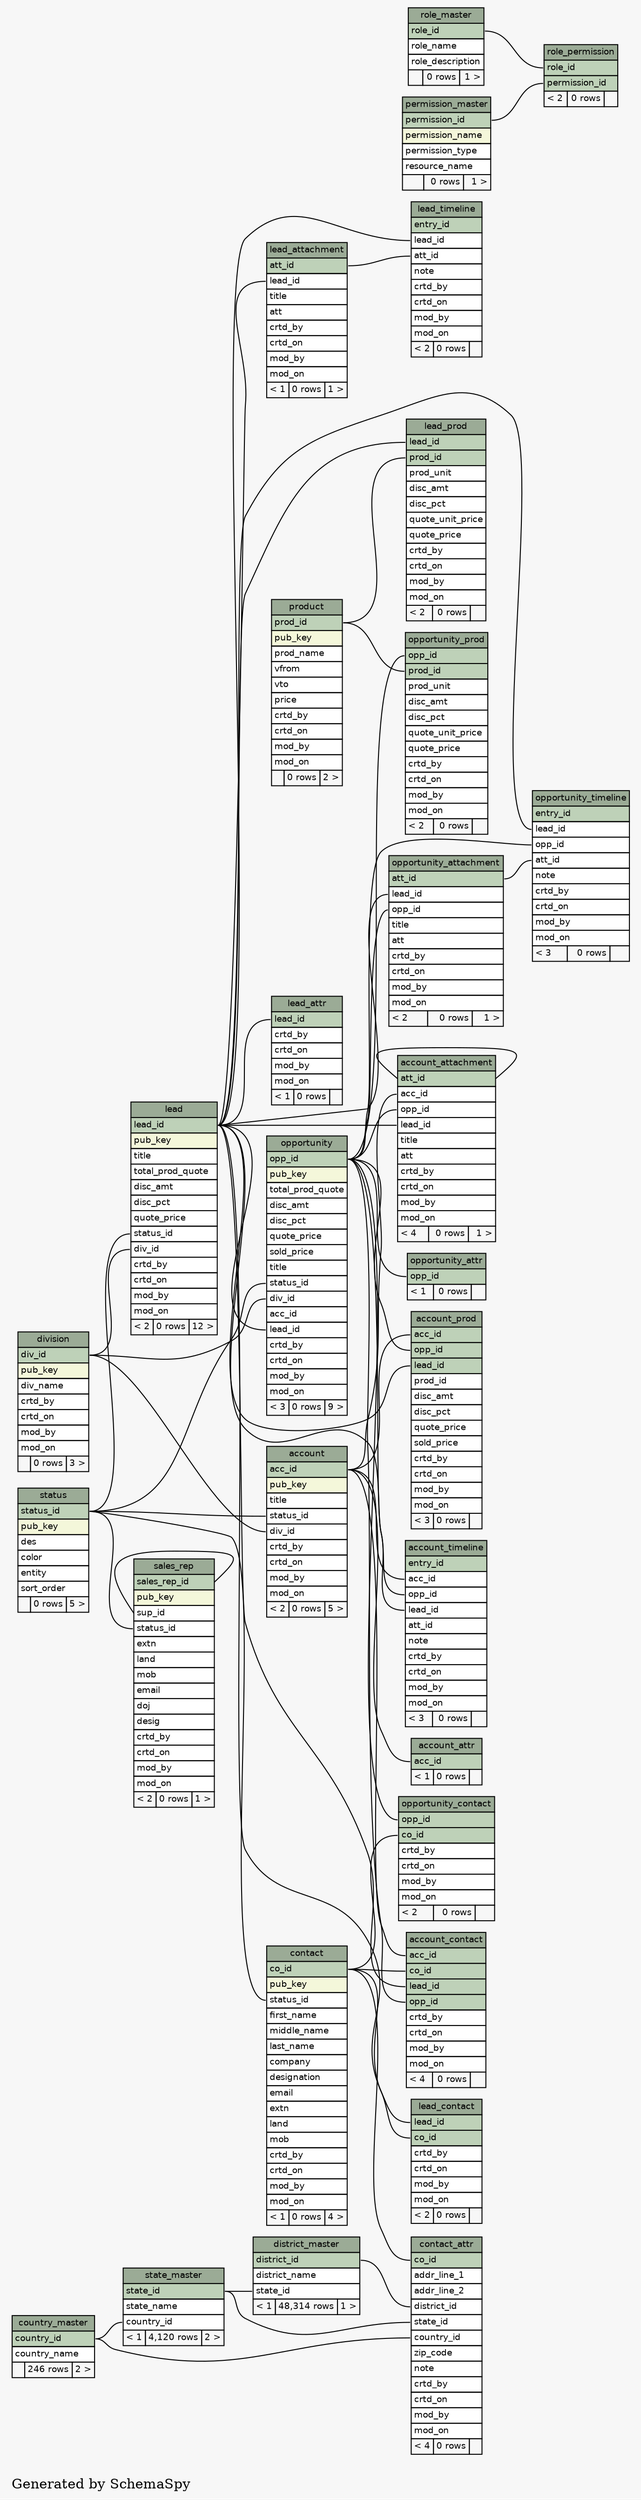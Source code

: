 // dot 2.38.0 on Windows 7 6.1
digraph "compactRelationshipsGraph" {
  graph [
    rankdir="RL"
    bgcolor="#f7f7f7"
    label="\nGenerated by SchemaSpy"
    labeljust="l"
    nodesep="0.05"
    ranksep="0.2"
  ];
  node [
    fontname="Helvetica"
    fontsize="9"
    shape="plaintext"
  ];
  edge [
    arrowsize="0.8"
  ];
  "account" [
    label=<
    <TABLE BORDER="0" CELLBORDER="1" CELLSPACING="0" BGCOLOR="#ffffff">
      <TR><TD PORT="account.heading" COLSPAN="3" BGCOLOR="#9bab96" ALIGN="CENTER">account</TD></TR>
      <TR><TD PORT="acc_id" COLSPAN="3" BGCOLOR="#bed1b8" ALIGN="LEFT">acc_id</TD></TR>
      <TR><TD PORT="pub_key" COLSPAN="3" BGCOLOR="#f4f7da" ALIGN="LEFT">pub_key</TD></TR>
      <TR><TD PORT="title" COLSPAN="3" ALIGN="LEFT">title</TD></TR>
      <TR><TD PORT="status_id" COLSPAN="3" ALIGN="LEFT">status_id</TD></TR>
      <TR><TD PORT="div_id" COLSPAN="3" ALIGN="LEFT">div_id</TD></TR>
      <TR><TD PORT="crtd_by" COLSPAN="3" ALIGN="LEFT">crtd_by</TD></TR>
      <TR><TD PORT="crtd_on" COLSPAN="3" ALIGN="LEFT">crtd_on</TD></TR>
      <TR><TD PORT="mod_by" COLSPAN="3" ALIGN="LEFT">mod_by</TD></TR>
      <TR><TD PORT="mod_on" COLSPAN="3" ALIGN="LEFT">mod_on</TD></TR>
      <TR><TD ALIGN="LEFT" BGCOLOR="#f7f7f7">&lt; 2</TD><TD ALIGN="RIGHT" BGCOLOR="#f7f7f7">0 rows</TD><TD ALIGN="RIGHT" BGCOLOR="#f7f7f7">5 &gt;</TD></TR>
    </TABLE>>
    URL="tables/account.html#"
    tooltip="account"
  ];
  "account_attachment" [
    label=<
    <TABLE BORDER="0" CELLBORDER="1" CELLSPACING="0" BGCOLOR="#ffffff">
      <TR><TD PORT="account_attachment.heading" COLSPAN="3" BGCOLOR="#9bab96" ALIGN="CENTER">account_attachment</TD></TR>
      <TR><TD PORT="att_id" COLSPAN="3" BGCOLOR="#bed1b8" ALIGN="LEFT">att_id</TD></TR>
      <TR><TD PORT="acc_id" COLSPAN="3" ALIGN="LEFT">acc_id</TD></TR>
      <TR><TD PORT="opp_id" COLSPAN="3" ALIGN="LEFT">opp_id</TD></TR>
      <TR><TD PORT="lead_id" COLSPAN="3" ALIGN="LEFT">lead_id</TD></TR>
      <TR><TD PORT="title" COLSPAN="3" ALIGN="LEFT">title</TD></TR>
      <TR><TD PORT="att" COLSPAN="3" ALIGN="LEFT">att</TD></TR>
      <TR><TD PORT="crtd_by" COLSPAN="3" ALIGN="LEFT">crtd_by</TD></TR>
      <TR><TD PORT="crtd_on" COLSPAN="3" ALIGN="LEFT">crtd_on</TD></TR>
      <TR><TD PORT="mod_by" COLSPAN="3" ALIGN="LEFT">mod_by</TD></TR>
      <TR><TD PORT="mod_on" COLSPAN="3" ALIGN="LEFT">mod_on</TD></TR>
      <TR><TD ALIGN="LEFT" BGCOLOR="#f7f7f7">&lt; 4</TD><TD ALIGN="RIGHT" BGCOLOR="#f7f7f7">0 rows</TD><TD ALIGN="RIGHT" BGCOLOR="#f7f7f7">1 &gt;</TD></TR>
    </TABLE>>
    URL="tables/account_attachment.html#"
    tooltip="account_attachment"
  ];
  "account_attr" [
    label=<
    <TABLE BORDER="0" CELLBORDER="1" CELLSPACING="0" BGCOLOR="#ffffff">
      <TR><TD PORT="account_attr.heading" COLSPAN="3" BGCOLOR="#9bab96" ALIGN="CENTER">account_attr</TD></TR>
      <TR><TD PORT="acc_id" COLSPAN="3" BGCOLOR="#bed1b8" ALIGN="LEFT">acc_id</TD></TR>
      <TR><TD ALIGN="LEFT" BGCOLOR="#f7f7f7">&lt; 1</TD><TD ALIGN="RIGHT" BGCOLOR="#f7f7f7">0 rows</TD><TD ALIGN="RIGHT" BGCOLOR="#f7f7f7">  </TD></TR>
    </TABLE>>
    URL="tables/account_attr.html#"
    tooltip="account_attr"
  ];
  "account_contact" [
    label=<
    <TABLE BORDER="0" CELLBORDER="1" CELLSPACING="0" BGCOLOR="#ffffff">
      <TR><TD PORT="account_contact.heading" COLSPAN="3" BGCOLOR="#9bab96" ALIGN="CENTER">account_contact</TD></TR>
      <TR><TD PORT="acc_id" COLSPAN="3" BGCOLOR="#bed1b8" ALIGN="LEFT">acc_id</TD></TR>
      <TR><TD PORT="co_id" COLSPAN="3" BGCOLOR="#bed1b8" ALIGN="LEFT">co_id</TD></TR>
      <TR><TD PORT="lead_id" COLSPAN="3" BGCOLOR="#bed1b8" ALIGN="LEFT">lead_id</TD></TR>
      <TR><TD PORT="opp_id" COLSPAN="3" BGCOLOR="#bed1b8" ALIGN="LEFT">opp_id</TD></TR>
      <TR><TD PORT="crtd_by" COLSPAN="3" ALIGN="LEFT">crtd_by</TD></TR>
      <TR><TD PORT="crtd_on" COLSPAN="3" ALIGN="LEFT">crtd_on</TD></TR>
      <TR><TD PORT="mod_by" COLSPAN="3" ALIGN="LEFT">mod_by</TD></TR>
      <TR><TD PORT="mod_on" COLSPAN="3" ALIGN="LEFT">mod_on</TD></TR>
      <TR><TD ALIGN="LEFT" BGCOLOR="#f7f7f7">&lt; 4</TD><TD ALIGN="RIGHT" BGCOLOR="#f7f7f7">0 rows</TD><TD ALIGN="RIGHT" BGCOLOR="#f7f7f7">  </TD></TR>
    </TABLE>>
    URL="tables/account_contact.html#"
    tooltip="account_contact"
  ];
  "account_prod" [
    label=<
    <TABLE BORDER="0" CELLBORDER="1" CELLSPACING="0" BGCOLOR="#ffffff">
      <TR><TD PORT="account_prod.heading" COLSPAN="3" BGCOLOR="#9bab96" ALIGN="CENTER">account_prod</TD></TR>
      <TR><TD PORT="acc_id" COLSPAN="3" BGCOLOR="#bed1b8" ALIGN="LEFT">acc_id</TD></TR>
      <TR><TD PORT="opp_id" COLSPAN="3" BGCOLOR="#bed1b8" ALIGN="LEFT">opp_id</TD></TR>
      <TR><TD PORT="lead_id" COLSPAN="3" BGCOLOR="#bed1b8" ALIGN="LEFT">lead_id</TD></TR>
      <TR><TD PORT="prod_id" COLSPAN="3" ALIGN="LEFT">prod_id</TD></TR>
      <TR><TD PORT="disc_amt" COLSPAN="3" ALIGN="LEFT">disc_amt</TD></TR>
      <TR><TD PORT="disc_pct" COLSPAN="3" ALIGN="LEFT">disc_pct</TD></TR>
      <TR><TD PORT="quote_price" COLSPAN="3" ALIGN="LEFT">quote_price</TD></TR>
      <TR><TD PORT="sold_price" COLSPAN="3" ALIGN="LEFT">sold_price</TD></TR>
      <TR><TD PORT="crtd_by" COLSPAN="3" ALIGN="LEFT">crtd_by</TD></TR>
      <TR><TD PORT="crtd_on" COLSPAN="3" ALIGN="LEFT">crtd_on</TD></TR>
      <TR><TD PORT="mod_by" COLSPAN="3" ALIGN="LEFT">mod_by</TD></TR>
      <TR><TD PORT="mod_on" COLSPAN="3" ALIGN="LEFT">mod_on</TD></TR>
      <TR><TD ALIGN="LEFT" BGCOLOR="#f7f7f7">&lt; 3</TD><TD ALIGN="RIGHT" BGCOLOR="#f7f7f7">0 rows</TD><TD ALIGN="RIGHT" BGCOLOR="#f7f7f7">  </TD></TR>
    </TABLE>>
    URL="tables/account_prod.html#"
    tooltip="account_prod"
  ];
  "account_timeline" [
    label=<
    <TABLE BORDER="0" CELLBORDER="1" CELLSPACING="0" BGCOLOR="#ffffff">
      <TR><TD PORT="account_timeline.heading" COLSPAN="3" BGCOLOR="#9bab96" ALIGN="CENTER">account_timeline</TD></TR>
      <TR><TD PORT="entry_id" COLSPAN="3" BGCOLOR="#bed1b8" ALIGN="LEFT">entry_id</TD></TR>
      <TR><TD PORT="acc_id" COLSPAN="3" ALIGN="LEFT">acc_id</TD></TR>
      <TR><TD PORT="opp_id" COLSPAN="3" ALIGN="LEFT">opp_id</TD></TR>
      <TR><TD PORT="lead_id" COLSPAN="3" ALIGN="LEFT">lead_id</TD></TR>
      <TR><TD PORT="att_id" COLSPAN="3" ALIGN="LEFT">att_id</TD></TR>
      <TR><TD PORT="note" COLSPAN="3" ALIGN="LEFT">note</TD></TR>
      <TR><TD PORT="crtd_by" COLSPAN="3" ALIGN="LEFT">crtd_by</TD></TR>
      <TR><TD PORT="crtd_on" COLSPAN="3" ALIGN="LEFT">crtd_on</TD></TR>
      <TR><TD PORT="mod_by" COLSPAN="3" ALIGN="LEFT">mod_by</TD></TR>
      <TR><TD PORT="mod_on" COLSPAN="3" ALIGN="LEFT">mod_on</TD></TR>
      <TR><TD ALIGN="LEFT" BGCOLOR="#f7f7f7">&lt; 3</TD><TD ALIGN="RIGHT" BGCOLOR="#f7f7f7">0 rows</TD><TD ALIGN="RIGHT" BGCOLOR="#f7f7f7">  </TD></TR>
    </TABLE>>
    URL="tables/account_timeline.html#"
    tooltip="account_timeline"
  ];
  "contact" [
    label=<
    <TABLE BORDER="0" CELLBORDER="1" CELLSPACING="0" BGCOLOR="#ffffff">
      <TR><TD PORT="contact.heading" COLSPAN="3" BGCOLOR="#9bab96" ALIGN="CENTER">contact</TD></TR>
      <TR><TD PORT="co_id" COLSPAN="3" BGCOLOR="#bed1b8" ALIGN="LEFT">co_id</TD></TR>
      <TR><TD PORT="pub_key" COLSPAN="3" BGCOLOR="#f4f7da" ALIGN="LEFT">pub_key</TD></TR>
      <TR><TD PORT="status_id" COLSPAN="3" ALIGN="LEFT">status_id</TD></TR>
      <TR><TD PORT="first_name" COLSPAN="3" ALIGN="LEFT">first_name</TD></TR>
      <TR><TD PORT="middle_name" COLSPAN="3" ALIGN="LEFT">middle_name</TD></TR>
      <TR><TD PORT="last_name" COLSPAN="3" ALIGN="LEFT">last_name</TD></TR>
      <TR><TD PORT="company" COLSPAN="3" ALIGN="LEFT">company</TD></TR>
      <TR><TD PORT="designation" COLSPAN="3" ALIGN="LEFT">designation</TD></TR>
      <TR><TD PORT="email" COLSPAN="3" ALIGN="LEFT">email</TD></TR>
      <TR><TD PORT="extn" COLSPAN="3" ALIGN="LEFT">extn</TD></TR>
      <TR><TD PORT="land" COLSPAN="3" ALIGN="LEFT">land</TD></TR>
      <TR><TD PORT="mob" COLSPAN="3" ALIGN="LEFT">mob</TD></TR>
      <TR><TD PORT="crtd_by" COLSPAN="3" ALIGN="LEFT">crtd_by</TD></TR>
      <TR><TD PORT="crtd_on" COLSPAN="3" ALIGN="LEFT">crtd_on</TD></TR>
      <TR><TD PORT="mod_by" COLSPAN="3" ALIGN="LEFT">mod_by</TD></TR>
      <TR><TD PORT="mod_on" COLSPAN="3" ALIGN="LEFT">mod_on</TD></TR>
      <TR><TD ALIGN="LEFT" BGCOLOR="#f7f7f7">&lt; 1</TD><TD ALIGN="RIGHT" BGCOLOR="#f7f7f7">0 rows</TD><TD ALIGN="RIGHT" BGCOLOR="#f7f7f7">4 &gt;</TD></TR>
    </TABLE>>
    URL="tables/contact.html#"
    tooltip="contact"
  ];
  "contact_attr" [
    label=<
    <TABLE BORDER="0" CELLBORDER="1" CELLSPACING="0" BGCOLOR="#ffffff">
      <TR><TD PORT="contact_attr.heading" COLSPAN="3" BGCOLOR="#9bab96" ALIGN="CENTER">contact_attr</TD></TR>
      <TR><TD PORT="co_id" COLSPAN="3" BGCOLOR="#bed1b8" ALIGN="LEFT">co_id</TD></TR>
      <TR><TD PORT="addr_line_1" COLSPAN="3" ALIGN="LEFT">addr_line_1</TD></TR>
      <TR><TD PORT="addr_line_2" COLSPAN="3" ALIGN="LEFT">addr_line_2</TD></TR>
      <TR><TD PORT="district_id" COLSPAN="3" ALIGN="LEFT">district_id</TD></TR>
      <TR><TD PORT="state_id" COLSPAN="3" ALIGN="LEFT">state_id</TD></TR>
      <TR><TD PORT="country_id" COLSPAN="3" ALIGN="LEFT">country_id</TD></TR>
      <TR><TD PORT="zip_code" COLSPAN="3" ALIGN="LEFT">zip_code</TD></TR>
      <TR><TD PORT="note" COLSPAN="3" ALIGN="LEFT">note</TD></TR>
      <TR><TD PORT="crtd_by" COLSPAN="3" ALIGN="LEFT">crtd_by</TD></TR>
      <TR><TD PORT="crtd_on" COLSPAN="3" ALIGN="LEFT">crtd_on</TD></TR>
      <TR><TD PORT="mod_by" COLSPAN="3" ALIGN="LEFT">mod_by</TD></TR>
      <TR><TD PORT="mod_on" COLSPAN="3" ALIGN="LEFT">mod_on</TD></TR>
      <TR><TD ALIGN="LEFT" BGCOLOR="#f7f7f7">&lt; 4</TD><TD ALIGN="RIGHT" BGCOLOR="#f7f7f7">0 rows</TD><TD ALIGN="RIGHT" BGCOLOR="#f7f7f7">  </TD></TR>
    </TABLE>>
    URL="tables/contact_attr.html#"
    tooltip="contact_attr"
  ];
  "country_master" [
    label=<
    <TABLE BORDER="0" CELLBORDER="1" CELLSPACING="0" BGCOLOR="#ffffff">
      <TR><TD PORT="country_master.heading" COLSPAN="3" BGCOLOR="#9bab96" ALIGN="CENTER">country_master</TD></TR>
      <TR><TD PORT="country_id" COLSPAN="3" BGCOLOR="#bed1b8" ALIGN="LEFT">country_id</TD></TR>
      <TR><TD PORT="country_name" COLSPAN="3" ALIGN="LEFT">country_name</TD></TR>
      <TR><TD ALIGN="LEFT" BGCOLOR="#f7f7f7">  </TD><TD ALIGN="RIGHT" BGCOLOR="#f7f7f7">246 rows</TD><TD ALIGN="RIGHT" BGCOLOR="#f7f7f7">2 &gt;</TD></TR>
    </TABLE>>
    URL="tables/country_master.html#"
    tooltip="country_master"
  ];
  "district_master" [
    label=<
    <TABLE BORDER="0" CELLBORDER="1" CELLSPACING="0" BGCOLOR="#ffffff">
      <TR><TD PORT="district_master.heading" COLSPAN="3" BGCOLOR="#9bab96" ALIGN="CENTER">district_master</TD></TR>
      <TR><TD PORT="district_id" COLSPAN="3" BGCOLOR="#bed1b8" ALIGN="LEFT">district_id</TD></TR>
      <TR><TD PORT="district_name" COLSPAN="3" ALIGN="LEFT">district_name</TD></TR>
      <TR><TD PORT="state_id" COLSPAN="3" ALIGN="LEFT">state_id</TD></TR>
      <TR><TD ALIGN="LEFT" BGCOLOR="#f7f7f7">&lt; 1</TD><TD ALIGN="RIGHT" BGCOLOR="#f7f7f7">48,314 rows</TD><TD ALIGN="RIGHT" BGCOLOR="#f7f7f7">1 &gt;</TD></TR>
    </TABLE>>
    URL="tables/district_master.html#"
    tooltip="district_master"
  ];
  "division" [
    label=<
    <TABLE BORDER="0" CELLBORDER="1" CELLSPACING="0" BGCOLOR="#ffffff">
      <TR><TD PORT="division.heading" COLSPAN="3" BGCOLOR="#9bab96" ALIGN="CENTER">division</TD></TR>
      <TR><TD PORT="div_id" COLSPAN="3" BGCOLOR="#bed1b8" ALIGN="LEFT">div_id</TD></TR>
      <TR><TD PORT="pub_key" COLSPAN="3" BGCOLOR="#f4f7da" ALIGN="LEFT">pub_key</TD></TR>
      <TR><TD PORT="div_name" COLSPAN="3" ALIGN="LEFT">div_name</TD></TR>
      <TR><TD PORT="crtd_by" COLSPAN="3" ALIGN="LEFT">crtd_by</TD></TR>
      <TR><TD PORT="crtd_on" COLSPAN="3" ALIGN="LEFT">crtd_on</TD></TR>
      <TR><TD PORT="mod_by" COLSPAN="3" ALIGN="LEFT">mod_by</TD></TR>
      <TR><TD PORT="mod_on" COLSPAN="3" ALIGN="LEFT">mod_on</TD></TR>
      <TR><TD ALIGN="LEFT" BGCOLOR="#f7f7f7">  </TD><TD ALIGN="RIGHT" BGCOLOR="#f7f7f7">0 rows</TD><TD ALIGN="RIGHT" BGCOLOR="#f7f7f7">3 &gt;</TD></TR>
    </TABLE>>
    URL="tables/division.html#"
    tooltip="division"
  ];
  "lead" [
    label=<
    <TABLE BORDER="0" CELLBORDER="1" CELLSPACING="0" BGCOLOR="#ffffff">
      <TR><TD PORT="lead.heading" COLSPAN="3" BGCOLOR="#9bab96" ALIGN="CENTER">lead</TD></TR>
      <TR><TD PORT="lead_id" COLSPAN="3" BGCOLOR="#bed1b8" ALIGN="LEFT">lead_id</TD></TR>
      <TR><TD PORT="pub_key" COLSPAN="3" BGCOLOR="#f4f7da" ALIGN="LEFT">pub_key</TD></TR>
      <TR><TD PORT="title" COLSPAN="3" ALIGN="LEFT">title</TD></TR>
      <TR><TD PORT="total_prod_quote" COLSPAN="3" ALIGN="LEFT">total_prod_quote</TD></TR>
      <TR><TD PORT="disc_amt" COLSPAN="3" ALIGN="LEFT">disc_amt</TD></TR>
      <TR><TD PORT="disc_pct" COLSPAN="3" ALIGN="LEFT">disc_pct</TD></TR>
      <TR><TD PORT="quote_price" COLSPAN="3" ALIGN="LEFT">quote_price</TD></TR>
      <TR><TD PORT="status_id" COLSPAN="3" ALIGN="LEFT">status_id</TD></TR>
      <TR><TD PORT="div_id" COLSPAN="3" ALIGN="LEFT">div_id</TD></TR>
      <TR><TD PORT="crtd_by" COLSPAN="3" ALIGN="LEFT">crtd_by</TD></TR>
      <TR><TD PORT="crtd_on" COLSPAN="3" ALIGN="LEFT">crtd_on</TD></TR>
      <TR><TD PORT="mod_by" COLSPAN="3" ALIGN="LEFT">mod_by</TD></TR>
      <TR><TD PORT="mod_on" COLSPAN="3" ALIGN="LEFT">mod_on</TD></TR>
      <TR><TD ALIGN="LEFT" BGCOLOR="#f7f7f7">&lt; 2</TD><TD ALIGN="RIGHT" BGCOLOR="#f7f7f7">0 rows</TD><TD ALIGN="RIGHT" BGCOLOR="#f7f7f7">12 &gt;</TD></TR>
    </TABLE>>
    URL="tables/lead.html#"
    tooltip="lead"
  ];
  "lead_attachment" [
    label=<
    <TABLE BORDER="0" CELLBORDER="1" CELLSPACING="0" BGCOLOR="#ffffff">
      <TR><TD PORT="lead_attachment.heading" COLSPAN="3" BGCOLOR="#9bab96" ALIGN="CENTER">lead_attachment</TD></TR>
      <TR><TD PORT="att_id" COLSPAN="3" BGCOLOR="#bed1b8" ALIGN="LEFT">att_id</TD></TR>
      <TR><TD PORT="lead_id" COLSPAN="3" ALIGN="LEFT">lead_id</TD></TR>
      <TR><TD PORT="title" COLSPAN="3" ALIGN="LEFT">title</TD></TR>
      <TR><TD PORT="att" COLSPAN="3" ALIGN="LEFT">att</TD></TR>
      <TR><TD PORT="crtd_by" COLSPAN="3" ALIGN="LEFT">crtd_by</TD></TR>
      <TR><TD PORT="crtd_on" COLSPAN="3" ALIGN="LEFT">crtd_on</TD></TR>
      <TR><TD PORT="mod_by" COLSPAN="3" ALIGN="LEFT">mod_by</TD></TR>
      <TR><TD PORT="mod_on" COLSPAN="3" ALIGN="LEFT">mod_on</TD></TR>
      <TR><TD ALIGN="LEFT" BGCOLOR="#f7f7f7">&lt; 1</TD><TD ALIGN="RIGHT" BGCOLOR="#f7f7f7">0 rows</TD><TD ALIGN="RIGHT" BGCOLOR="#f7f7f7">1 &gt;</TD></TR>
    </TABLE>>
    URL="tables/lead_attachment.html#"
    tooltip="lead_attachment"
  ];
  "lead_attr" [
    label=<
    <TABLE BORDER="0" CELLBORDER="1" CELLSPACING="0" BGCOLOR="#ffffff">
      <TR><TD PORT="lead_attr.heading" COLSPAN="3" BGCOLOR="#9bab96" ALIGN="CENTER">lead_attr</TD></TR>
      <TR><TD PORT="lead_id" COLSPAN="3" BGCOLOR="#bed1b8" ALIGN="LEFT">lead_id</TD></TR>
      <TR><TD PORT="crtd_by" COLSPAN="3" ALIGN="LEFT">crtd_by</TD></TR>
      <TR><TD PORT="crtd_on" COLSPAN="3" ALIGN="LEFT">crtd_on</TD></TR>
      <TR><TD PORT="mod_by" COLSPAN="3" ALIGN="LEFT">mod_by</TD></TR>
      <TR><TD PORT="mod_on" COLSPAN="3" ALIGN="LEFT">mod_on</TD></TR>
      <TR><TD ALIGN="LEFT" BGCOLOR="#f7f7f7">&lt; 1</TD><TD ALIGN="RIGHT" BGCOLOR="#f7f7f7">0 rows</TD><TD ALIGN="RIGHT" BGCOLOR="#f7f7f7">  </TD></TR>
    </TABLE>>
    URL="tables/lead_attr.html#"
    tooltip="lead_attr"
  ];
  "lead_contact" [
    label=<
    <TABLE BORDER="0" CELLBORDER="1" CELLSPACING="0" BGCOLOR="#ffffff">
      <TR><TD PORT="lead_contact.heading" COLSPAN="3" BGCOLOR="#9bab96" ALIGN="CENTER">lead_contact</TD></TR>
      <TR><TD PORT="lead_id" COLSPAN="3" BGCOLOR="#bed1b8" ALIGN="LEFT">lead_id</TD></TR>
      <TR><TD PORT="co_id" COLSPAN="3" BGCOLOR="#bed1b8" ALIGN="LEFT">co_id</TD></TR>
      <TR><TD PORT="crtd_by" COLSPAN="3" ALIGN="LEFT">crtd_by</TD></TR>
      <TR><TD PORT="crtd_on" COLSPAN="3" ALIGN="LEFT">crtd_on</TD></TR>
      <TR><TD PORT="mod_by" COLSPAN="3" ALIGN="LEFT">mod_by</TD></TR>
      <TR><TD PORT="mod_on" COLSPAN="3" ALIGN="LEFT">mod_on</TD></TR>
      <TR><TD ALIGN="LEFT" BGCOLOR="#f7f7f7">&lt; 2</TD><TD ALIGN="RIGHT" BGCOLOR="#f7f7f7">0 rows</TD><TD ALIGN="RIGHT" BGCOLOR="#f7f7f7">  </TD></TR>
    </TABLE>>
    URL="tables/lead_contact.html#"
    tooltip="lead_contact"
  ];
  "lead_prod" [
    label=<
    <TABLE BORDER="0" CELLBORDER="1" CELLSPACING="0" BGCOLOR="#ffffff">
      <TR><TD PORT="lead_prod.heading" COLSPAN="3" BGCOLOR="#9bab96" ALIGN="CENTER">lead_prod</TD></TR>
      <TR><TD PORT="lead_id" COLSPAN="3" BGCOLOR="#bed1b8" ALIGN="LEFT">lead_id</TD></TR>
      <TR><TD PORT="prod_id" COLSPAN="3" BGCOLOR="#bed1b8" ALIGN="LEFT">prod_id</TD></TR>
      <TR><TD PORT="prod_unit" COLSPAN="3" ALIGN="LEFT">prod_unit</TD></TR>
      <TR><TD PORT="disc_amt" COLSPAN="3" ALIGN="LEFT">disc_amt</TD></TR>
      <TR><TD PORT="disc_pct" COLSPAN="3" ALIGN="LEFT">disc_pct</TD></TR>
      <TR><TD PORT="quote_unit_price" COLSPAN="3" ALIGN="LEFT">quote_unit_price</TD></TR>
      <TR><TD PORT="quote_price" COLSPAN="3" ALIGN="LEFT">quote_price</TD></TR>
      <TR><TD PORT="crtd_by" COLSPAN="3" ALIGN="LEFT">crtd_by</TD></TR>
      <TR><TD PORT="crtd_on" COLSPAN="3" ALIGN="LEFT">crtd_on</TD></TR>
      <TR><TD PORT="mod_by" COLSPAN="3" ALIGN="LEFT">mod_by</TD></TR>
      <TR><TD PORT="mod_on" COLSPAN="3" ALIGN="LEFT">mod_on</TD></TR>
      <TR><TD ALIGN="LEFT" BGCOLOR="#f7f7f7">&lt; 2</TD><TD ALIGN="RIGHT" BGCOLOR="#f7f7f7">0 rows</TD><TD ALIGN="RIGHT" BGCOLOR="#f7f7f7">  </TD></TR>
    </TABLE>>
    URL="tables/lead_prod.html#"
    tooltip="lead_prod"
  ];
  "lead_timeline" [
    label=<
    <TABLE BORDER="0" CELLBORDER="1" CELLSPACING="0" BGCOLOR="#ffffff">
      <TR><TD PORT="lead_timeline.heading" COLSPAN="3" BGCOLOR="#9bab96" ALIGN="CENTER">lead_timeline</TD></TR>
      <TR><TD PORT="entry_id" COLSPAN="3" BGCOLOR="#bed1b8" ALIGN="LEFT">entry_id</TD></TR>
      <TR><TD PORT="lead_id" COLSPAN="3" ALIGN="LEFT">lead_id</TD></TR>
      <TR><TD PORT="att_id" COLSPAN="3" ALIGN="LEFT">att_id</TD></TR>
      <TR><TD PORT="note" COLSPAN="3" ALIGN="LEFT">note</TD></TR>
      <TR><TD PORT="crtd_by" COLSPAN="3" ALIGN="LEFT">crtd_by</TD></TR>
      <TR><TD PORT="crtd_on" COLSPAN="3" ALIGN="LEFT">crtd_on</TD></TR>
      <TR><TD PORT="mod_by" COLSPAN="3" ALIGN="LEFT">mod_by</TD></TR>
      <TR><TD PORT="mod_on" COLSPAN="3" ALIGN="LEFT">mod_on</TD></TR>
      <TR><TD ALIGN="LEFT" BGCOLOR="#f7f7f7">&lt; 2</TD><TD ALIGN="RIGHT" BGCOLOR="#f7f7f7">0 rows</TD><TD ALIGN="RIGHT" BGCOLOR="#f7f7f7">  </TD></TR>
    </TABLE>>
    URL="tables/lead_timeline.html#"
    tooltip="lead_timeline"
  ];
  "opportunity" [
    label=<
    <TABLE BORDER="0" CELLBORDER="1" CELLSPACING="0" BGCOLOR="#ffffff">
      <TR><TD PORT="opportunity.heading" COLSPAN="3" BGCOLOR="#9bab96" ALIGN="CENTER">opportunity</TD></TR>
      <TR><TD PORT="opp_id" COLSPAN="3" BGCOLOR="#bed1b8" ALIGN="LEFT">opp_id</TD></TR>
      <TR><TD PORT="pub_key" COLSPAN="3" BGCOLOR="#f4f7da" ALIGN="LEFT">pub_key</TD></TR>
      <TR><TD PORT="total_prod_quote" COLSPAN="3" ALIGN="LEFT">total_prod_quote</TD></TR>
      <TR><TD PORT="disc_amt" COLSPAN="3" ALIGN="LEFT">disc_amt</TD></TR>
      <TR><TD PORT="disc_pct" COLSPAN="3" ALIGN="LEFT">disc_pct</TD></TR>
      <TR><TD PORT="quote_price" COLSPAN="3" ALIGN="LEFT">quote_price</TD></TR>
      <TR><TD PORT="sold_price" COLSPAN="3" ALIGN="LEFT">sold_price</TD></TR>
      <TR><TD PORT="title" COLSPAN="3" ALIGN="LEFT">title</TD></TR>
      <TR><TD PORT="status_id" COLSPAN="3" ALIGN="LEFT">status_id</TD></TR>
      <TR><TD PORT="div_id" COLSPAN="3" ALIGN="LEFT">div_id</TD></TR>
      <TR><TD PORT="acc_id" COLSPAN="3" ALIGN="LEFT">acc_id</TD></TR>
      <TR><TD PORT="lead_id" COLSPAN="3" ALIGN="LEFT">lead_id</TD></TR>
      <TR><TD PORT="crtd_by" COLSPAN="3" ALIGN="LEFT">crtd_by</TD></TR>
      <TR><TD PORT="crtd_on" COLSPAN="3" ALIGN="LEFT">crtd_on</TD></TR>
      <TR><TD PORT="mod_by" COLSPAN="3" ALIGN="LEFT">mod_by</TD></TR>
      <TR><TD PORT="mod_on" COLSPAN="3" ALIGN="LEFT">mod_on</TD></TR>
      <TR><TD ALIGN="LEFT" BGCOLOR="#f7f7f7">&lt; 3</TD><TD ALIGN="RIGHT" BGCOLOR="#f7f7f7">0 rows</TD><TD ALIGN="RIGHT" BGCOLOR="#f7f7f7">9 &gt;</TD></TR>
    </TABLE>>
    URL="tables/opportunity.html#"
    tooltip="opportunity"
  ];
  "opportunity_attachment" [
    label=<
    <TABLE BORDER="0" CELLBORDER="1" CELLSPACING="0" BGCOLOR="#ffffff">
      <TR><TD PORT="opportunity_attachment.heading" COLSPAN="3" BGCOLOR="#9bab96" ALIGN="CENTER">opportunity_attachment</TD></TR>
      <TR><TD PORT="att_id" COLSPAN="3" BGCOLOR="#bed1b8" ALIGN="LEFT">att_id</TD></TR>
      <TR><TD PORT="lead_id" COLSPAN="3" ALIGN="LEFT">lead_id</TD></TR>
      <TR><TD PORT="opp_id" COLSPAN="3" ALIGN="LEFT">opp_id</TD></TR>
      <TR><TD PORT="title" COLSPAN="3" ALIGN="LEFT">title</TD></TR>
      <TR><TD PORT="att" COLSPAN="3" ALIGN="LEFT">att</TD></TR>
      <TR><TD PORT="crtd_by" COLSPAN="3" ALIGN="LEFT">crtd_by</TD></TR>
      <TR><TD PORT="crtd_on" COLSPAN="3" ALIGN="LEFT">crtd_on</TD></TR>
      <TR><TD PORT="mod_by" COLSPAN="3" ALIGN="LEFT">mod_by</TD></TR>
      <TR><TD PORT="mod_on" COLSPAN="3" ALIGN="LEFT">mod_on</TD></TR>
      <TR><TD ALIGN="LEFT" BGCOLOR="#f7f7f7">&lt; 2</TD><TD ALIGN="RIGHT" BGCOLOR="#f7f7f7">0 rows</TD><TD ALIGN="RIGHT" BGCOLOR="#f7f7f7">1 &gt;</TD></TR>
    </TABLE>>
    URL="tables/opportunity_attachment.html#"
    tooltip="opportunity_attachment"
  ];
  "opportunity_attr" [
    label=<
    <TABLE BORDER="0" CELLBORDER="1" CELLSPACING="0" BGCOLOR="#ffffff">
      <TR><TD PORT="opportunity_attr.heading" COLSPAN="3" BGCOLOR="#9bab96" ALIGN="CENTER">opportunity_attr</TD></TR>
      <TR><TD PORT="opp_id" COLSPAN="3" BGCOLOR="#bed1b8" ALIGN="LEFT">opp_id</TD></TR>
      <TR><TD ALIGN="LEFT" BGCOLOR="#f7f7f7">&lt; 1</TD><TD ALIGN="RIGHT" BGCOLOR="#f7f7f7">0 rows</TD><TD ALIGN="RIGHT" BGCOLOR="#f7f7f7">  </TD></TR>
    </TABLE>>
    URL="tables/opportunity_attr.html#"
    tooltip="opportunity_attr"
  ];
  "opportunity_contact" [
    label=<
    <TABLE BORDER="0" CELLBORDER="1" CELLSPACING="0" BGCOLOR="#ffffff">
      <TR><TD PORT="opportunity_contact.heading" COLSPAN="3" BGCOLOR="#9bab96" ALIGN="CENTER">opportunity_contact</TD></TR>
      <TR><TD PORT="opp_id" COLSPAN="3" BGCOLOR="#bed1b8" ALIGN="LEFT">opp_id</TD></TR>
      <TR><TD PORT="co_id" COLSPAN="3" BGCOLOR="#bed1b8" ALIGN="LEFT">co_id</TD></TR>
      <TR><TD PORT="crtd_by" COLSPAN="3" ALIGN="LEFT">crtd_by</TD></TR>
      <TR><TD PORT="crtd_on" COLSPAN="3" ALIGN="LEFT">crtd_on</TD></TR>
      <TR><TD PORT="mod_by" COLSPAN="3" ALIGN="LEFT">mod_by</TD></TR>
      <TR><TD PORT="mod_on" COLSPAN="3" ALIGN="LEFT">mod_on</TD></TR>
      <TR><TD ALIGN="LEFT" BGCOLOR="#f7f7f7">&lt; 2</TD><TD ALIGN="RIGHT" BGCOLOR="#f7f7f7">0 rows</TD><TD ALIGN="RIGHT" BGCOLOR="#f7f7f7">  </TD></TR>
    </TABLE>>
    URL="tables/opportunity_contact.html#"
    tooltip="opportunity_contact"
  ];
  "opportunity_prod" [
    label=<
    <TABLE BORDER="0" CELLBORDER="1" CELLSPACING="0" BGCOLOR="#ffffff">
      <TR><TD PORT="opportunity_prod.heading" COLSPAN="3" BGCOLOR="#9bab96" ALIGN="CENTER">opportunity_prod</TD></TR>
      <TR><TD PORT="opp_id" COLSPAN="3" BGCOLOR="#bed1b8" ALIGN="LEFT">opp_id</TD></TR>
      <TR><TD PORT="prod_id" COLSPAN="3" BGCOLOR="#bed1b8" ALIGN="LEFT">prod_id</TD></TR>
      <TR><TD PORT="prod_unit" COLSPAN="3" ALIGN="LEFT">prod_unit</TD></TR>
      <TR><TD PORT="disc_amt" COLSPAN="3" ALIGN="LEFT">disc_amt</TD></TR>
      <TR><TD PORT="disc_pct" COLSPAN="3" ALIGN="LEFT">disc_pct</TD></TR>
      <TR><TD PORT="quote_unit_price" COLSPAN="3" ALIGN="LEFT">quote_unit_price</TD></TR>
      <TR><TD PORT="quote_price" COLSPAN="3" ALIGN="LEFT">quote_price</TD></TR>
      <TR><TD PORT="crtd_by" COLSPAN="3" ALIGN="LEFT">crtd_by</TD></TR>
      <TR><TD PORT="crtd_on" COLSPAN="3" ALIGN="LEFT">crtd_on</TD></TR>
      <TR><TD PORT="mod_by" COLSPAN="3" ALIGN="LEFT">mod_by</TD></TR>
      <TR><TD PORT="mod_on" COLSPAN="3" ALIGN="LEFT">mod_on</TD></TR>
      <TR><TD ALIGN="LEFT" BGCOLOR="#f7f7f7">&lt; 2</TD><TD ALIGN="RIGHT" BGCOLOR="#f7f7f7">0 rows</TD><TD ALIGN="RIGHT" BGCOLOR="#f7f7f7">  </TD></TR>
    </TABLE>>
    URL="tables/opportunity_prod.html#"
    tooltip="opportunity_prod"
  ];
  "opportunity_timeline" [
    label=<
    <TABLE BORDER="0" CELLBORDER="1" CELLSPACING="0" BGCOLOR="#ffffff">
      <TR><TD PORT="opportunity_timeline.heading" COLSPAN="3" BGCOLOR="#9bab96" ALIGN="CENTER">opportunity_timeline</TD></TR>
      <TR><TD PORT="entry_id" COLSPAN="3" BGCOLOR="#bed1b8" ALIGN="LEFT">entry_id</TD></TR>
      <TR><TD PORT="lead_id" COLSPAN="3" ALIGN="LEFT">lead_id</TD></TR>
      <TR><TD PORT="opp_id" COLSPAN="3" ALIGN="LEFT">opp_id</TD></TR>
      <TR><TD PORT="att_id" COLSPAN="3" ALIGN="LEFT">att_id</TD></TR>
      <TR><TD PORT="note" COLSPAN="3" ALIGN="LEFT">note</TD></TR>
      <TR><TD PORT="crtd_by" COLSPAN="3" ALIGN="LEFT">crtd_by</TD></TR>
      <TR><TD PORT="crtd_on" COLSPAN="3" ALIGN="LEFT">crtd_on</TD></TR>
      <TR><TD PORT="mod_by" COLSPAN="3" ALIGN="LEFT">mod_by</TD></TR>
      <TR><TD PORT="mod_on" COLSPAN="3" ALIGN="LEFT">mod_on</TD></TR>
      <TR><TD ALIGN="LEFT" BGCOLOR="#f7f7f7">&lt; 3</TD><TD ALIGN="RIGHT" BGCOLOR="#f7f7f7">0 rows</TD><TD ALIGN="RIGHT" BGCOLOR="#f7f7f7">  </TD></TR>
    </TABLE>>
    URL="tables/opportunity_timeline.html#"
    tooltip="opportunity_timeline"
  ];
  "permission_master" [
    label=<
    <TABLE BORDER="0" CELLBORDER="1" CELLSPACING="0" BGCOLOR="#ffffff">
      <TR><TD PORT="permission_master.heading" COLSPAN="3" BGCOLOR="#9bab96" ALIGN="CENTER">permission_master</TD></TR>
      <TR><TD PORT="permission_id" COLSPAN="3" BGCOLOR="#bed1b8" ALIGN="LEFT">permission_id</TD></TR>
      <TR><TD PORT="permission_name" COLSPAN="3" BGCOLOR="#f4f7da" ALIGN="LEFT">permission_name</TD></TR>
      <TR><TD PORT="permission_type" COLSPAN="3" ALIGN="LEFT">permission_type</TD></TR>
      <TR><TD PORT="resource_name" COLSPAN="3" ALIGN="LEFT">resource_name</TD></TR>
      <TR><TD ALIGN="LEFT" BGCOLOR="#f7f7f7">  </TD><TD ALIGN="RIGHT" BGCOLOR="#f7f7f7">0 rows</TD><TD ALIGN="RIGHT" BGCOLOR="#f7f7f7">1 &gt;</TD></TR>
    </TABLE>>
    URL="tables/permission_master.html#"
    tooltip="permission_master"
  ];
  "product" [
    label=<
    <TABLE BORDER="0" CELLBORDER="1" CELLSPACING="0" BGCOLOR="#ffffff">
      <TR><TD PORT="product.heading" COLSPAN="3" BGCOLOR="#9bab96" ALIGN="CENTER">product</TD></TR>
      <TR><TD PORT="prod_id" COLSPAN="3" BGCOLOR="#bed1b8" ALIGN="LEFT">prod_id</TD></TR>
      <TR><TD PORT="pub_key" COLSPAN="3" BGCOLOR="#f4f7da" ALIGN="LEFT">pub_key</TD></TR>
      <TR><TD PORT="prod_name" COLSPAN="3" ALIGN="LEFT">prod_name</TD></TR>
      <TR><TD PORT="vfrom" COLSPAN="3" ALIGN="LEFT">vfrom</TD></TR>
      <TR><TD PORT="vto" COLSPAN="3" ALIGN="LEFT">vto</TD></TR>
      <TR><TD PORT="price" COLSPAN="3" ALIGN="LEFT">price</TD></TR>
      <TR><TD PORT="crtd_by" COLSPAN="3" ALIGN="LEFT">crtd_by</TD></TR>
      <TR><TD PORT="crtd_on" COLSPAN="3" ALIGN="LEFT">crtd_on</TD></TR>
      <TR><TD PORT="mod_by" COLSPAN="3" ALIGN="LEFT">mod_by</TD></TR>
      <TR><TD PORT="mod_on" COLSPAN="3" ALIGN="LEFT">mod_on</TD></TR>
      <TR><TD ALIGN="LEFT" BGCOLOR="#f7f7f7">  </TD><TD ALIGN="RIGHT" BGCOLOR="#f7f7f7">0 rows</TD><TD ALIGN="RIGHT" BGCOLOR="#f7f7f7">2 &gt;</TD></TR>
    </TABLE>>
    URL="tables/product.html#"
    tooltip="product"
  ];
  "role_master" [
    label=<
    <TABLE BORDER="0" CELLBORDER="1" CELLSPACING="0" BGCOLOR="#ffffff">
      <TR><TD PORT="role_master.heading" COLSPAN="3" BGCOLOR="#9bab96" ALIGN="CENTER">role_master</TD></TR>
      <TR><TD PORT="role_id" COLSPAN="3" BGCOLOR="#bed1b8" ALIGN="LEFT">role_id</TD></TR>
      <TR><TD PORT="role_name" COLSPAN="3" ALIGN="LEFT">role_name</TD></TR>
      <TR><TD PORT="role_description" COLSPAN="3" ALIGN="LEFT">role_description</TD></TR>
      <TR><TD ALIGN="LEFT" BGCOLOR="#f7f7f7">  </TD><TD ALIGN="RIGHT" BGCOLOR="#f7f7f7">0 rows</TD><TD ALIGN="RIGHT" BGCOLOR="#f7f7f7">1 &gt;</TD></TR>
    </TABLE>>
    URL="tables/role_master.html#"
    tooltip="role_master"
  ];
  "role_permission" [
    label=<
    <TABLE BORDER="0" CELLBORDER="1" CELLSPACING="0" BGCOLOR="#ffffff">
      <TR><TD PORT="role_permission.heading" COLSPAN="3" BGCOLOR="#9bab96" ALIGN="CENTER">role_permission</TD></TR>
      <TR><TD PORT="role_id" COLSPAN="3" BGCOLOR="#bed1b8" ALIGN="LEFT">role_id</TD></TR>
      <TR><TD PORT="permission_id" COLSPAN="3" BGCOLOR="#bed1b8" ALIGN="LEFT">permission_id</TD></TR>
      <TR><TD ALIGN="LEFT" BGCOLOR="#f7f7f7">&lt; 2</TD><TD ALIGN="RIGHT" BGCOLOR="#f7f7f7">0 rows</TD><TD ALIGN="RIGHT" BGCOLOR="#f7f7f7">  </TD></TR>
    </TABLE>>
    URL="tables/role_permission.html#"
    tooltip="role_permission"
  ];
  "sales_rep" [
    label=<
    <TABLE BORDER="0" CELLBORDER="1" CELLSPACING="0" BGCOLOR="#ffffff">
      <TR><TD PORT="sales_rep.heading" COLSPAN="3" BGCOLOR="#9bab96" ALIGN="CENTER">sales_rep</TD></TR>
      <TR><TD PORT="sales_rep_id" COLSPAN="3" BGCOLOR="#bed1b8" ALIGN="LEFT">sales_rep_id</TD></TR>
      <TR><TD PORT="pub_key" COLSPAN="3" BGCOLOR="#f4f7da" ALIGN="LEFT">pub_key</TD></TR>
      <TR><TD PORT="sup_id" COLSPAN="3" ALIGN="LEFT">sup_id</TD></TR>
      <TR><TD PORT="status_id" COLSPAN="3" ALIGN="LEFT">status_id</TD></TR>
      <TR><TD PORT="extn" COLSPAN="3" ALIGN="LEFT">extn</TD></TR>
      <TR><TD PORT="land" COLSPAN="3" ALIGN="LEFT">land</TD></TR>
      <TR><TD PORT="mob" COLSPAN="3" ALIGN="LEFT">mob</TD></TR>
      <TR><TD PORT="email" COLSPAN="3" ALIGN="LEFT">email</TD></TR>
      <TR><TD PORT="doj" COLSPAN="3" ALIGN="LEFT">doj</TD></TR>
      <TR><TD PORT="desig" COLSPAN="3" ALIGN="LEFT">desig</TD></TR>
      <TR><TD PORT="crtd_by" COLSPAN="3" ALIGN="LEFT">crtd_by</TD></TR>
      <TR><TD PORT="crtd_on" COLSPAN="3" ALIGN="LEFT">crtd_on</TD></TR>
      <TR><TD PORT="mod_by" COLSPAN="3" ALIGN="LEFT">mod_by</TD></TR>
      <TR><TD PORT="mod_on" COLSPAN="3" ALIGN="LEFT">mod_on</TD></TR>
      <TR><TD ALIGN="LEFT" BGCOLOR="#f7f7f7">&lt; 2</TD><TD ALIGN="RIGHT" BGCOLOR="#f7f7f7">0 rows</TD><TD ALIGN="RIGHT" BGCOLOR="#f7f7f7">1 &gt;</TD></TR>
    </TABLE>>
    URL="tables/sales_rep.html#"
    tooltip="sales_rep"
  ];
  "state_master" [
    label=<
    <TABLE BORDER="0" CELLBORDER="1" CELLSPACING="0" BGCOLOR="#ffffff">
      <TR><TD PORT="state_master.heading" COLSPAN="3" BGCOLOR="#9bab96" ALIGN="CENTER">state_master</TD></TR>
      <TR><TD PORT="state_id" COLSPAN="3" BGCOLOR="#bed1b8" ALIGN="LEFT">state_id</TD></TR>
      <TR><TD PORT="state_name" COLSPAN="3" ALIGN="LEFT">state_name</TD></TR>
      <TR><TD PORT="country_id" COLSPAN="3" ALIGN="LEFT">country_id</TD></TR>
      <TR><TD ALIGN="LEFT" BGCOLOR="#f7f7f7">&lt; 1</TD><TD ALIGN="RIGHT" BGCOLOR="#f7f7f7">4,120 rows</TD><TD ALIGN="RIGHT" BGCOLOR="#f7f7f7">2 &gt;</TD></TR>
    </TABLE>>
    URL="tables/state_master.html#"
    tooltip="state_master"
  ];
  "status" [
    label=<
    <TABLE BORDER="0" CELLBORDER="1" CELLSPACING="0" BGCOLOR="#ffffff">
      <TR><TD PORT="status.heading" COLSPAN="3" BGCOLOR="#9bab96" ALIGN="CENTER">status</TD></TR>
      <TR><TD PORT="status_id" COLSPAN="3" BGCOLOR="#bed1b8" ALIGN="LEFT">status_id</TD></TR>
      <TR><TD PORT="pub_key" COLSPAN="3" BGCOLOR="#f4f7da" ALIGN="LEFT">pub_key</TD></TR>
      <TR><TD PORT="des" COLSPAN="3" ALIGN="LEFT">des</TD></TR>
      <TR><TD PORT="color" COLSPAN="3" ALIGN="LEFT">color</TD></TR>
      <TR><TD PORT="entity" COLSPAN="3" ALIGN="LEFT">entity</TD></TR>
      <TR><TD PORT="sort_order" COLSPAN="3" ALIGN="LEFT">sort_order</TD></TR>
      <TR><TD ALIGN="LEFT" BGCOLOR="#f7f7f7">  </TD><TD ALIGN="RIGHT" BGCOLOR="#f7f7f7">0 rows</TD><TD ALIGN="RIGHT" BGCOLOR="#f7f7f7">5 &gt;</TD></TR>
    </TABLE>>
    URL="tables/status.html#"
    tooltip="status"
  ];
  "account":"div_id":w -> "division":"div_id":e [arrowtail=crowtee arrowhead=none];
  "account":"status_id":w -> "status":"status_id":e [arrowtail=crowtee arrowhead=none];
  "account_attachment":"acc_id":w -> "account":"acc_id":e [arrowtail=crowtee arrowhead=none];
  "account_attachment":"att_id":w -> "account_attachment":"att_id":e [arrowtail=tee arrowhead=none];
  "account_attachment":"lead_id":w -> "lead":"lead_id":e [arrowtail=crowodot arrowhead=none];
  "account_attachment":"opp_id":w -> "opportunity":"opp_id":e [arrowtail=crowodot arrowhead=none];
  "account_attr":"acc_id":w -> "account":"acc_id":e [arrowtail=tee arrowhead=none];
  "account_contact":"acc_id":w -> "account":"acc_id":e [arrowtail=crowtee arrowhead=none];
  "account_contact":"co_id":w -> "contact":"co_id":e [arrowtail=crowtee arrowhead=none];
  "account_contact":"lead_id":w -> "lead":"lead_id":e [arrowtail=crowtee arrowhead=none];
  "account_contact":"opp_id":w -> "opportunity":"opp_id":e [arrowtail=crowtee arrowhead=none];
  "account_prod":"acc_id":w -> "account":"acc_id":e [arrowtail=crowtee arrowhead=none];
  "account_prod":"lead_id":w -> "lead":"lead_id":e [arrowtail=crowtee arrowhead=none];
  "account_prod":"opp_id":w -> "opportunity":"opp_id":e [arrowtail=crowtee arrowhead=none];
  "account_timeline":"acc_id":w -> "account":"acc_id":e [arrowtail=crowtee arrowhead=none];
  "account_timeline":"lead_id":w -> "lead":"lead_id":e [arrowtail=crowodot arrowhead=none];
  "account_timeline":"opp_id":w -> "opportunity":"opp_id":e [arrowtail=crowodot arrowhead=none];
  "contact":"status_id":w -> "status":"status_id":e [arrowtail=crowtee arrowhead=none];
  "contact_attr":"co_id":w -> "contact":"co_id":e [arrowtail=tee arrowhead=none];
  "contact_attr":"country_id":w -> "country_master":"country_id":e [arrowtail=crowodot arrowhead=none];
  "contact_attr":"district_id":w -> "district_master":"district_id":e [arrowtail=crowodot arrowhead=none];
  "contact_attr":"state_id":w -> "state_master":"state_id":e [arrowtail=crowodot arrowhead=none];
  "district_master":"state_id":w -> "state_master":"state_id":e [arrowtail=crowtee arrowhead=none];
  "lead":"div_id":w -> "division":"div_id":e [arrowtail=crowtee arrowhead=none];
  "lead":"status_id":w -> "status":"status_id":e [arrowtail=crowtee arrowhead=none];
  "lead_attachment":"lead_id":w -> "lead":"lead_id":e [arrowtail=crowtee arrowhead=none];
  "lead_attr":"lead_id":w -> "lead":"lead_id":e [arrowtail=tee arrowhead=none];
  "lead_contact":"co_id":w -> "contact":"co_id":e [arrowtail=crowtee arrowhead=none];
  "lead_contact":"lead_id":w -> "lead":"lead_id":e [arrowtail=crowtee arrowhead=none];
  "lead_prod":"lead_id":w -> "lead":"lead_id":e [arrowtail=crowtee arrowhead=none];
  "lead_prod":"prod_id":w -> "product":"prod_id":e [arrowtail=crowtee arrowhead=none];
  "lead_timeline":"att_id":w -> "lead_attachment":"att_id":e [arrowtail=crowodot arrowhead=none];
  "lead_timeline":"lead_id":w -> "lead":"lead_id":e [arrowtail=crowtee arrowhead=none];
  "opportunity":"div_id":w -> "division":"div_id":e [arrowtail=crowtee arrowhead=none];
  "opportunity":"lead_id":w -> "lead":"lead_id":e [arrowtail=crowodot arrowhead=none];
  "opportunity":"status_id":w -> "status":"status_id":e [arrowtail=crowtee arrowhead=none];
  "opportunity_attachment":"lead_id":w -> "lead":"lead_id":e [arrowtail=crowtee arrowhead=none];
  "opportunity_attachment":"opp_id":w -> "opportunity":"opp_id":e [arrowtail=crowtee arrowhead=none];
  "opportunity_attr":"opp_id":w -> "opportunity":"opp_id":e [arrowtail=tee arrowhead=none];
  "opportunity_contact":"co_id":w -> "contact":"co_id":e [arrowtail=crowtee arrowhead=none];
  "opportunity_contact":"opp_id":w -> "opportunity":"opp_id":e [arrowtail=crowtee arrowhead=none];
  "opportunity_prod":"opp_id":w -> "opportunity":"opp_id":e [arrowtail=crowtee arrowhead=none];
  "opportunity_prod":"prod_id":w -> "product":"prod_id":e [arrowtail=crowtee arrowhead=none];
  "opportunity_timeline":"att_id":w -> "opportunity_attachment":"att_id":e [arrowtail=crowodot arrowhead=none];
  "opportunity_timeline":"lead_id":w -> "lead":"lead_id":e [arrowtail=crowodot arrowhead=none];
  "opportunity_timeline":"opp_id":w -> "opportunity":"opp_id":e [arrowtail=crowtee arrowhead=none];
  "role_permission":"permission_id":w -> "permission_master":"permission_id":e [arrowtail=crowtee arrowhead=none];
  "role_permission":"role_id":w -> "role_master":"role_id":e [arrowtail=crowtee arrowhead=none];
  "sales_rep":"status_id":w -> "status":"status_id":e [arrowtail=crowtee arrowhead=none];
  "sales_rep":"sup_id":w -> "sales_rep":"sales_rep_id":e [arrowtail=crowodot arrowhead=none];
  "state_master":"country_id":w -> "country_master":"country_id":e [arrowtail=crowtee arrowhead=none];
}
